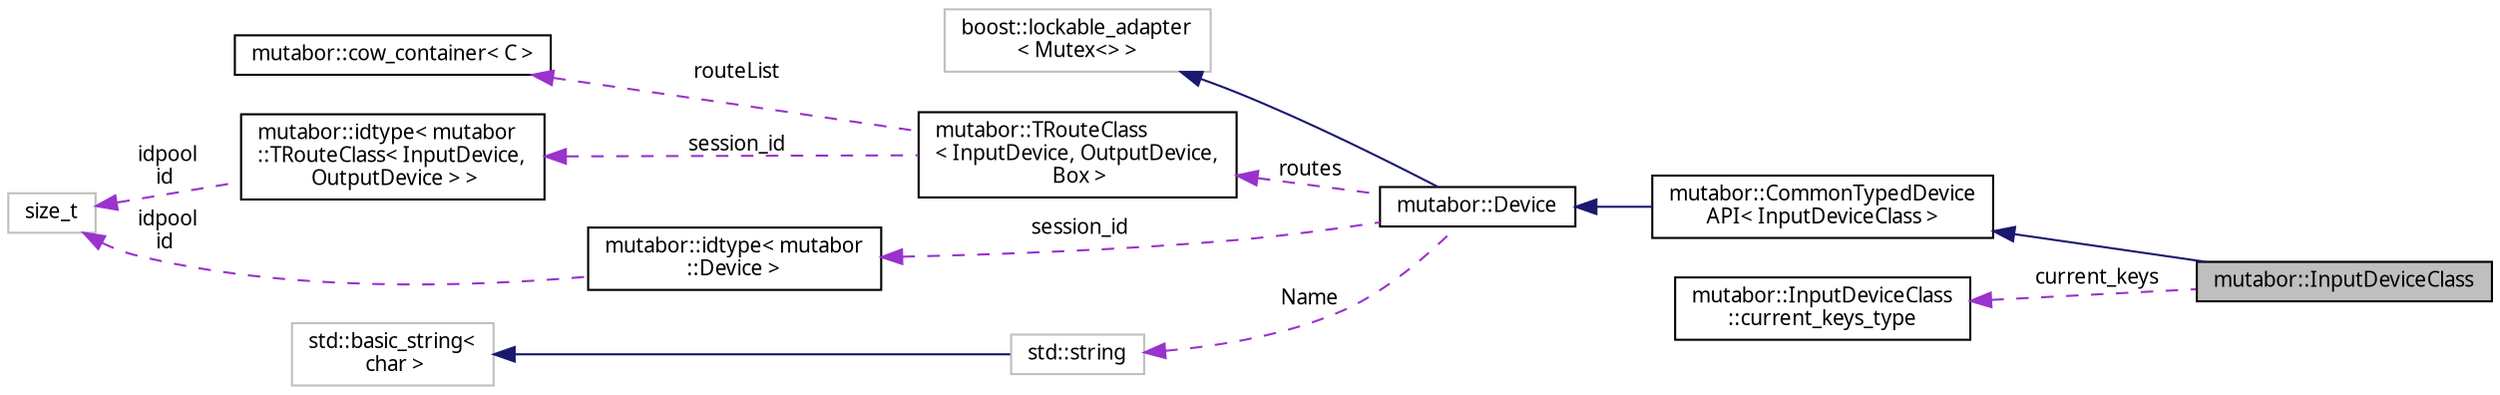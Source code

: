 digraph "mutabor::InputDeviceClass"
{
  edge [fontname="Sans",fontsize="10",labelfontname="Sans",labelfontsize="10"];
  node [fontname="Sans",fontsize="10",shape=record];
  rankdir="LR";
  Node14 [label="mutabor::InputDeviceClass",height=0.2,width=0.4,color="black", fillcolor="grey75", style="filled", fontcolor="black"];
  Node15 -> Node14 [dir="back",color="midnightblue",fontsize="10",style="solid",fontname="Sans"];
  Node15 [label="mutabor::CommonTypedDevice\lAPI\< InputDeviceClass \>",height=0.2,width=0.4,color="black", fillcolor="white", style="filled",URL="$d9/dbf/classmutabor_1_1CommonTypedDeviceAPI.html"];
  Node16 -> Node15 [dir="back",color="midnightblue",fontsize="10",style="solid",fontname="Sans"];
  Node16 [label="mutabor::Device",height=0.2,width=0.4,color="black", fillcolor="white", style="filled",URL="$db/db4/classmutabor_1_1Device.html"];
  Node17 -> Node16 [dir="back",color="midnightblue",fontsize="10",style="solid",fontname="Sans"];
  Node17 [label="boost::lockable_adapter\l\< Mutex\<\> \>",height=0.2,width=0.4,color="grey75", fillcolor="white", style="filled"];
  Node18 -> Node16 [dir="back",color="darkorchid3",fontsize="10",style="dashed",label=" routes" ,fontname="Sans"];
  Node18 [label="mutabor::TRouteClass\l\< InputDevice, OutputDevice,\l Box \>",height=0.2,width=0.4,color="black", fillcolor="white", style="filled",URL="$db/d05/classmutabor_1_1TRouteClass.html"];
  Node19 -> Node18 [dir="back",color="darkorchid3",fontsize="10",style="dashed",label=" routeList" ,fontname="Sans"];
  Node19 [label="mutabor::cow_container\< C \>",height=0.2,width=0.4,color="black", fillcolor="white", style="filled",URL="$df/d40/classmutabor_1_1cow__container.html"];
  Node20 -> Node18 [dir="back",color="darkorchid3",fontsize="10",style="dashed",label=" session_id" ,fontname="Sans"];
  Node20 [label="mutabor::idtype\< mutabor\l::TRouteClass\< InputDevice,\l OutputDevice \> \>",height=0.2,width=0.4,color="black", fillcolor="white", style="filled",URL="$d7/dce/classmutabor_1_1idtype.html"];
  Node21 -> Node20 [dir="back",color="darkorchid3",fontsize="10",style="dashed",label=" idpool\nid" ,fontname="Sans"];
  Node21 [label="size_t",height=0.2,width=0.4,color="grey75", fillcolor="white", style="filled"];
  Node22 -> Node16 [dir="back",color="darkorchid3",fontsize="10",style="dashed",label=" Name" ,fontname="Sans"];
  Node22 [label="std::string",height=0.2,width=0.4,color="grey75", fillcolor="white", style="filled",tooltip="STL class. "];
  Node23 -> Node22 [dir="back",color="midnightblue",fontsize="10",style="solid",fontname="Sans"];
  Node23 [label="std::basic_string\<\l char \>",height=0.2,width=0.4,color="grey75", fillcolor="white", style="filled",tooltip="STL class. "];
  Node24 -> Node16 [dir="back",color="darkorchid3",fontsize="10",style="dashed",label=" session_id" ,fontname="Sans"];
  Node24 [label="mutabor::idtype\< mutabor\l::Device \>",height=0.2,width=0.4,color="black", fillcolor="white", style="filled",URL="$d7/dce/classmutabor_1_1idtype.html"];
  Node21 -> Node24 [dir="back",color="darkorchid3",fontsize="10",style="dashed",label=" idpool\nid" ,fontname="Sans"];
  Node25 -> Node14 [dir="back",color="darkorchid3",fontsize="10",style="dashed",label=" current_keys" ,fontname="Sans"];
  Node25 [label="mutabor::InputDeviceClass\l::current_keys_type",height=0.2,width=0.4,color="black", fillcolor="white", style="filled",URL="$dc/d50/structmutabor_1_1InputDeviceClass_1_1current__keys__type.html"];
}
